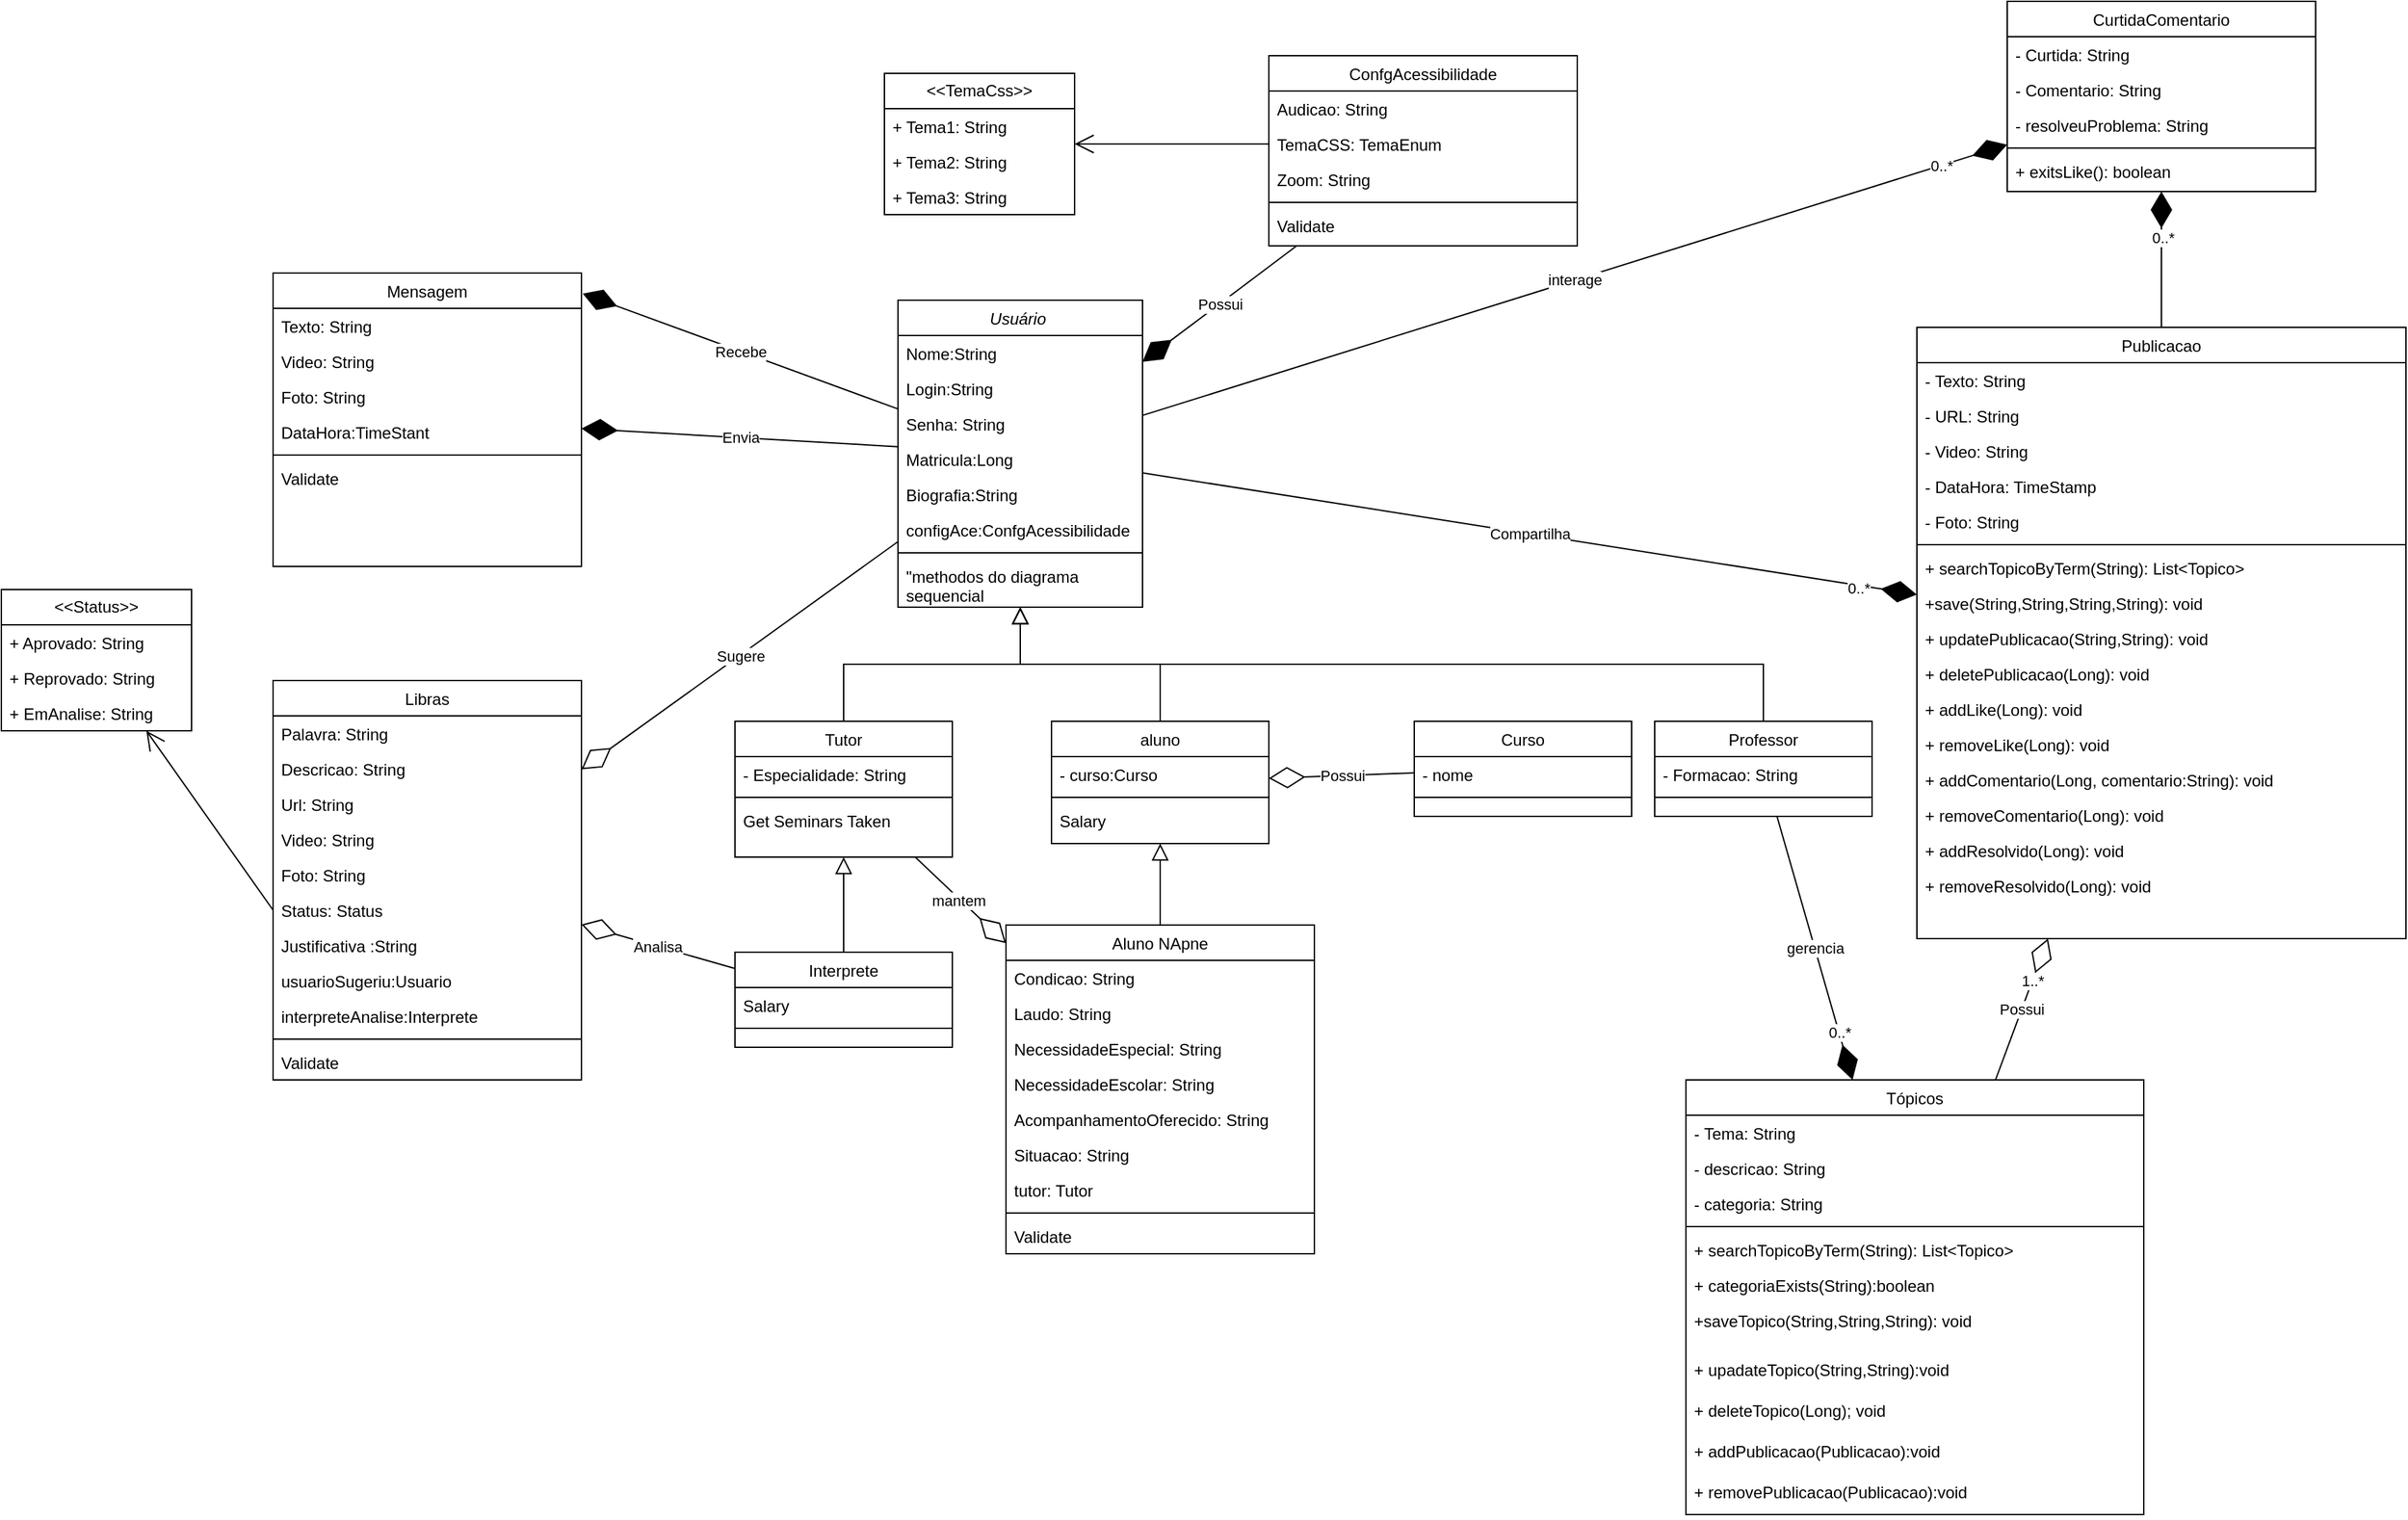 <mxfile version="24.0.7" type="github">
  <diagram id="C5RBs43oDa-KdzZeNtuy" name="Page-1">
    <mxGraphModel dx="1323" dy="1370" grid="1" gridSize="10" guides="1" tooltips="1" connect="1" arrows="1" fold="1" page="1" pageScale="1" pageWidth="827" pageHeight="1169" math="0" shadow="0">
      <root>
        <mxCell id="WIyWlLk6GJQsqaUBKTNV-0" />
        <mxCell id="WIyWlLk6GJQsqaUBKTNV-1" parent="WIyWlLk6GJQsqaUBKTNV-0" />
        <mxCell id="zkfFHV4jXpPFQw0GAbJ--0" value="Usuário " style="swimlane;fontStyle=2;align=center;verticalAlign=top;childLayout=stackLayout;horizontal=1;startSize=26;horizontalStack=0;resizeParent=1;resizeLast=0;collapsible=1;marginBottom=0;rounded=0;shadow=0;strokeWidth=1;" parent="WIyWlLk6GJQsqaUBKTNV-1" vertex="1">
          <mxGeometry x="110" y="50" width="180" height="226" as="geometry">
            <mxRectangle x="230" y="140" width="160" height="26" as="alternateBounds" />
          </mxGeometry>
        </mxCell>
        <mxCell id="zkfFHV4jXpPFQw0GAbJ--1" value="Nome:String" style="text;align=left;verticalAlign=top;spacingLeft=4;spacingRight=4;overflow=hidden;rotatable=0;points=[[0,0.5],[1,0.5]];portConstraint=eastwest;" parent="zkfFHV4jXpPFQw0GAbJ--0" vertex="1">
          <mxGeometry y="26" width="180" height="26" as="geometry" />
        </mxCell>
        <mxCell id="_HYAz51vTQ7novrVsvF4-0" value="Login:String" style="text;align=left;verticalAlign=top;spacingLeft=4;spacingRight=4;overflow=hidden;rotatable=0;points=[[0,0.5],[1,0.5]];portConstraint=eastwest;rounded=0;shadow=0;html=0;" parent="zkfFHV4jXpPFQw0GAbJ--0" vertex="1">
          <mxGeometry y="52" width="180" height="26" as="geometry" />
        </mxCell>
        <mxCell id="zkfFHV4jXpPFQw0GAbJ--2" value="Senha: String" style="text;align=left;verticalAlign=top;spacingLeft=4;spacingRight=4;overflow=hidden;rotatable=0;points=[[0,0.5],[1,0.5]];portConstraint=eastwest;rounded=0;shadow=0;html=0;" parent="zkfFHV4jXpPFQw0GAbJ--0" vertex="1">
          <mxGeometry y="78" width="180" height="26" as="geometry" />
        </mxCell>
        <mxCell id="zkfFHV4jXpPFQw0GAbJ--3" value="Matricula:Long" style="text;align=left;verticalAlign=top;spacingLeft=4;spacingRight=4;overflow=hidden;rotatable=0;points=[[0,0.5],[1,0.5]];portConstraint=eastwest;rounded=0;shadow=0;html=0;" parent="zkfFHV4jXpPFQw0GAbJ--0" vertex="1">
          <mxGeometry y="104" width="180" height="26" as="geometry" />
        </mxCell>
        <mxCell id="zkfFHV4jXpPFQw0GAbJ--5" value="Biografia:String" style="text;align=left;verticalAlign=top;spacingLeft=4;spacingRight=4;overflow=hidden;rotatable=0;points=[[0,0.5],[1,0.5]];portConstraint=eastwest;" parent="zkfFHV4jXpPFQw0GAbJ--0" vertex="1">
          <mxGeometry y="130" width="180" height="26" as="geometry" />
        </mxCell>
        <mxCell id="_HYAz51vTQ7novrVsvF4-91" value="configAce:ConfgAcessibilidade" style="text;align=left;verticalAlign=top;spacingLeft=4;spacingRight=4;overflow=hidden;rotatable=0;points=[[0,0.5],[1,0.5]];portConstraint=eastwest;" parent="zkfFHV4jXpPFQw0GAbJ--0" vertex="1">
          <mxGeometry y="156" width="180" height="26" as="geometry" />
        </mxCell>
        <mxCell id="zkfFHV4jXpPFQw0GAbJ--4" value="" style="line;html=1;strokeWidth=1;align=left;verticalAlign=middle;spacingTop=-1;spacingLeft=3;spacingRight=3;rotatable=0;labelPosition=right;points=[];portConstraint=eastwest;" parent="zkfFHV4jXpPFQw0GAbJ--0" vertex="1">
          <mxGeometry y="182" width="180" height="8" as="geometry" />
        </mxCell>
        <mxCell id="_HYAz51vTQ7novrVsvF4-1" value="&quot;methodos do diagrama &#xa;sequencial" style="text;align=left;verticalAlign=top;spacingLeft=4;spacingRight=4;overflow=hidden;rotatable=0;points=[[0,0.5],[1,0.5]];portConstraint=eastwest;rounded=0;shadow=0;html=0;" parent="zkfFHV4jXpPFQw0GAbJ--0" vertex="1">
          <mxGeometry y="190" width="180" height="36" as="geometry" />
        </mxCell>
        <mxCell id="zkfFHV4jXpPFQw0GAbJ--6" value="Tutor" style="swimlane;fontStyle=0;align=center;verticalAlign=top;childLayout=stackLayout;horizontal=1;startSize=26;horizontalStack=0;resizeParent=1;resizeLast=0;collapsible=1;marginBottom=0;rounded=0;shadow=0;strokeWidth=1;" parent="WIyWlLk6GJQsqaUBKTNV-1" vertex="1">
          <mxGeometry x="-10" y="360" width="160" height="100" as="geometry">
            <mxRectangle x="130" y="380" width="160" height="26" as="alternateBounds" />
          </mxGeometry>
        </mxCell>
        <mxCell id="zkfFHV4jXpPFQw0GAbJ--7" value="- Especialidade: String" style="text;align=left;verticalAlign=top;spacingLeft=4;spacingRight=4;overflow=hidden;rotatable=0;points=[[0,0.5],[1,0.5]];portConstraint=eastwest;" parent="zkfFHV4jXpPFQw0GAbJ--6" vertex="1">
          <mxGeometry y="26" width="160" height="26" as="geometry" />
        </mxCell>
        <mxCell id="zkfFHV4jXpPFQw0GAbJ--9" value="" style="line;html=1;strokeWidth=1;align=left;verticalAlign=middle;spacingTop=-1;spacingLeft=3;spacingRight=3;rotatable=0;labelPosition=right;points=[];portConstraint=eastwest;" parent="zkfFHV4jXpPFQw0GAbJ--6" vertex="1">
          <mxGeometry y="52" width="160" height="8" as="geometry" />
        </mxCell>
        <mxCell id="zkfFHV4jXpPFQw0GAbJ--11" value="Get Seminars Taken" style="text;align=left;verticalAlign=top;spacingLeft=4;spacingRight=4;overflow=hidden;rotatable=0;points=[[0,0.5],[1,0.5]];portConstraint=eastwest;" parent="zkfFHV4jXpPFQw0GAbJ--6" vertex="1">
          <mxGeometry y="60" width="160" height="26" as="geometry" />
        </mxCell>
        <mxCell id="zkfFHV4jXpPFQw0GAbJ--12" value="" style="endArrow=block;endSize=10;endFill=0;shadow=0;strokeWidth=1;rounded=0;curved=0;edgeStyle=elbowEdgeStyle;elbow=vertical;" parent="WIyWlLk6GJQsqaUBKTNV-1" source="zkfFHV4jXpPFQw0GAbJ--6" target="zkfFHV4jXpPFQw0GAbJ--0" edge="1">
          <mxGeometry width="160" relative="1" as="geometry">
            <mxPoint x="200" y="203" as="sourcePoint" />
            <mxPoint x="200" y="203" as="targetPoint" />
          </mxGeometry>
        </mxCell>
        <mxCell id="zkfFHV4jXpPFQw0GAbJ--13" value="Professor" style="swimlane;fontStyle=0;align=center;verticalAlign=top;childLayout=stackLayout;horizontal=1;startSize=26;horizontalStack=0;resizeParent=1;resizeLast=0;collapsible=1;marginBottom=0;rounded=0;shadow=0;strokeWidth=1;" parent="WIyWlLk6GJQsqaUBKTNV-1" vertex="1">
          <mxGeometry x="667" y="360" width="160" height="70" as="geometry">
            <mxRectangle x="340" y="380" width="170" height="26" as="alternateBounds" />
          </mxGeometry>
        </mxCell>
        <mxCell id="zkfFHV4jXpPFQw0GAbJ--14" value="- Formacao: String" style="text;align=left;verticalAlign=top;spacingLeft=4;spacingRight=4;overflow=hidden;rotatable=0;points=[[0,0.5],[1,0.5]];portConstraint=eastwest;" parent="zkfFHV4jXpPFQw0GAbJ--13" vertex="1">
          <mxGeometry y="26" width="160" height="26" as="geometry" />
        </mxCell>
        <mxCell id="zkfFHV4jXpPFQw0GAbJ--15" value="" style="line;html=1;strokeWidth=1;align=left;verticalAlign=middle;spacingTop=-1;spacingLeft=3;spacingRight=3;rotatable=0;labelPosition=right;points=[];portConstraint=eastwest;" parent="zkfFHV4jXpPFQw0GAbJ--13" vertex="1">
          <mxGeometry y="52" width="160" height="8" as="geometry" />
        </mxCell>
        <mxCell id="zkfFHV4jXpPFQw0GAbJ--16" value="" style="endArrow=block;endSize=10;endFill=0;shadow=0;strokeWidth=1;rounded=0;curved=0;edgeStyle=elbowEdgeStyle;elbow=vertical;" parent="WIyWlLk6GJQsqaUBKTNV-1" source="zkfFHV4jXpPFQw0GAbJ--13" target="zkfFHV4jXpPFQw0GAbJ--0" edge="1">
          <mxGeometry width="160" relative="1" as="geometry">
            <mxPoint x="210" y="373" as="sourcePoint" />
            <mxPoint x="310" y="271" as="targetPoint" />
          </mxGeometry>
        </mxCell>
        <mxCell id="zkfFHV4jXpPFQw0GAbJ--17" value="Curso" style="swimlane;fontStyle=0;align=center;verticalAlign=top;childLayout=stackLayout;horizontal=1;startSize=26;horizontalStack=0;resizeParent=1;resizeLast=0;collapsible=1;marginBottom=0;rounded=0;shadow=0;strokeWidth=1;" parent="WIyWlLk6GJQsqaUBKTNV-1" vertex="1">
          <mxGeometry x="490" y="360" width="160" height="70" as="geometry">
            <mxRectangle x="550" y="140" width="160" height="26" as="alternateBounds" />
          </mxGeometry>
        </mxCell>
        <mxCell id="zkfFHV4jXpPFQw0GAbJ--18" value="- nome" style="text;align=left;verticalAlign=top;spacingLeft=4;spacingRight=4;overflow=hidden;rotatable=0;points=[[0,0.5],[1,0.5]];portConstraint=eastwest;" parent="zkfFHV4jXpPFQw0GAbJ--17" vertex="1">
          <mxGeometry y="26" width="160" height="26" as="geometry" />
        </mxCell>
        <mxCell id="zkfFHV4jXpPFQw0GAbJ--23" value="" style="line;html=1;strokeWidth=1;align=left;verticalAlign=middle;spacingTop=-1;spacingLeft=3;spacingRight=3;rotatable=0;labelPosition=right;points=[];portConstraint=eastwest;" parent="zkfFHV4jXpPFQw0GAbJ--17" vertex="1">
          <mxGeometry y="52" width="160" height="8" as="geometry" />
        </mxCell>
        <mxCell id="_HYAz51vTQ7novrVsvF4-2" value="aluno" style="swimlane;fontStyle=0;align=center;verticalAlign=top;childLayout=stackLayout;horizontal=1;startSize=26;horizontalStack=0;resizeParent=1;resizeLast=0;collapsible=1;marginBottom=0;rounded=0;shadow=0;strokeWidth=1;" parent="WIyWlLk6GJQsqaUBKTNV-1" vertex="1">
          <mxGeometry x="223" y="360" width="160" height="90" as="geometry">
            <mxRectangle x="340" y="380" width="170" height="26" as="alternateBounds" />
          </mxGeometry>
        </mxCell>
        <mxCell id="_HYAz51vTQ7novrVsvF4-3" value="- curso:Curso" style="text;align=left;verticalAlign=top;spacingLeft=4;spacingRight=4;overflow=hidden;rotatable=0;points=[[0,0.5],[1,0.5]];portConstraint=eastwest;" parent="_HYAz51vTQ7novrVsvF4-2" vertex="1">
          <mxGeometry y="26" width="160" height="26" as="geometry" />
        </mxCell>
        <mxCell id="_HYAz51vTQ7novrVsvF4-4" value="" style="line;html=1;strokeWidth=1;align=left;verticalAlign=middle;spacingTop=-1;spacingLeft=3;spacingRight=3;rotatable=0;labelPosition=right;points=[];portConstraint=eastwest;" parent="_HYAz51vTQ7novrVsvF4-2" vertex="1">
          <mxGeometry y="52" width="160" height="8" as="geometry" />
        </mxCell>
        <mxCell id="_HYAz51vTQ7novrVsvF4-10" value="Salary" style="text;align=left;verticalAlign=top;spacingLeft=4;spacingRight=4;overflow=hidden;rotatable=0;points=[[0,0.5],[1,0.5]];portConstraint=eastwest;" parent="_HYAz51vTQ7novrVsvF4-2" vertex="1">
          <mxGeometry y="60" width="160" height="26" as="geometry" />
        </mxCell>
        <mxCell id="_HYAz51vTQ7novrVsvF4-5" value="" style="endArrow=block;endSize=10;endFill=0;shadow=0;strokeWidth=1;rounded=0;curved=0;edgeStyle=elbowEdgeStyle;elbow=vertical;" parent="WIyWlLk6GJQsqaUBKTNV-1" source="_HYAz51vTQ7novrVsvF4-2" target="zkfFHV4jXpPFQw0GAbJ--0" edge="1">
          <mxGeometry width="160" relative="1" as="geometry">
            <mxPoint x="407" y="370" as="sourcePoint" />
            <mxPoint x="290" y="270" as="targetPoint" />
          </mxGeometry>
        </mxCell>
        <mxCell id="_HYAz51vTQ7novrVsvF4-6" value="" style="endArrow=block;endSize=10;endFill=0;shadow=0;strokeWidth=1;rounded=0;curved=0;edgeStyle=elbowEdgeStyle;elbow=vertical;" parent="WIyWlLk6GJQsqaUBKTNV-1" source="_HYAz51vTQ7novrVsvF4-7" target="zkfFHV4jXpPFQw0GAbJ--6" edge="1">
          <mxGeometry width="160" relative="1" as="geometry">
            <mxPoint x="70" y="570" as="sourcePoint" />
            <mxPoint x="183" y="280" as="targetPoint" />
          </mxGeometry>
        </mxCell>
        <mxCell id="_HYAz51vTQ7novrVsvF4-7" value="Interprete" style="swimlane;fontStyle=0;align=center;verticalAlign=top;childLayout=stackLayout;horizontal=1;startSize=26;horizontalStack=0;resizeParent=1;resizeLast=0;collapsible=1;marginBottom=0;rounded=0;shadow=0;strokeWidth=1;" parent="WIyWlLk6GJQsqaUBKTNV-1" vertex="1">
          <mxGeometry x="-10" y="530" width="160" height="70" as="geometry">
            <mxRectangle x="340" y="380" width="170" height="26" as="alternateBounds" />
          </mxGeometry>
        </mxCell>
        <mxCell id="_HYAz51vTQ7novrVsvF4-8" value="Salary" style="text;align=left;verticalAlign=top;spacingLeft=4;spacingRight=4;overflow=hidden;rotatable=0;points=[[0,0.5],[1,0.5]];portConstraint=eastwest;" parent="_HYAz51vTQ7novrVsvF4-7" vertex="1">
          <mxGeometry y="26" width="160" height="26" as="geometry" />
        </mxCell>
        <mxCell id="_HYAz51vTQ7novrVsvF4-9" value="" style="line;html=1;strokeWidth=1;align=left;verticalAlign=middle;spacingTop=-1;spacingLeft=3;spacingRight=3;rotatable=0;labelPosition=right;points=[];portConstraint=eastwest;" parent="_HYAz51vTQ7novrVsvF4-7" vertex="1">
          <mxGeometry y="52" width="160" height="8" as="geometry" />
        </mxCell>
        <mxCell id="_HYAz51vTQ7novrVsvF4-11" value="" style="endArrow=block;endSize=10;endFill=0;shadow=0;strokeWidth=1;rounded=0;curved=0;edgeStyle=elbowEdgeStyle;elbow=vertical;" parent="WIyWlLk6GJQsqaUBKTNV-1" source="_HYAz51vTQ7novrVsvF4-12" target="_HYAz51vTQ7novrVsvF4-2" edge="1">
          <mxGeometry width="160" relative="1" as="geometry">
            <mxPoint x="470" y="560" as="sourcePoint" />
            <mxPoint x="470" y="490" as="targetPoint" />
          </mxGeometry>
        </mxCell>
        <mxCell id="_HYAz51vTQ7novrVsvF4-12" value="Aluno NApne" style="swimlane;fontStyle=0;align=center;verticalAlign=top;childLayout=stackLayout;horizontal=1;startSize=26;horizontalStack=0;resizeParent=1;resizeLast=0;collapsible=1;marginBottom=0;rounded=0;shadow=0;strokeWidth=1;" parent="WIyWlLk6GJQsqaUBKTNV-1" vertex="1">
          <mxGeometry x="189.5" y="510" width="227" height="242" as="geometry">
            <mxRectangle x="340" y="380" width="170" height="26" as="alternateBounds" />
          </mxGeometry>
        </mxCell>
        <mxCell id="_HYAz51vTQ7novrVsvF4-13" value="Condicao: String" style="text;align=left;verticalAlign=top;spacingLeft=4;spacingRight=4;overflow=hidden;rotatable=0;points=[[0,0.5],[1,0.5]];portConstraint=eastwest;" parent="_HYAz51vTQ7novrVsvF4-12" vertex="1">
          <mxGeometry y="26" width="227" height="26" as="geometry" />
        </mxCell>
        <mxCell id="_HYAz51vTQ7novrVsvF4-19" value="Laudo: String" style="text;align=left;verticalAlign=top;spacingLeft=4;spacingRight=4;overflow=hidden;rotatable=0;points=[[0,0.5],[1,0.5]];portConstraint=eastwest;" parent="_HYAz51vTQ7novrVsvF4-12" vertex="1">
          <mxGeometry y="52" width="227" height="26" as="geometry" />
        </mxCell>
        <mxCell id="_HYAz51vTQ7novrVsvF4-17" value="NecessidadeEspecial: String" style="text;align=left;verticalAlign=top;spacingLeft=4;spacingRight=4;overflow=hidden;rotatable=0;points=[[0,0.5],[1,0.5]];portConstraint=eastwest;" parent="_HYAz51vTQ7novrVsvF4-12" vertex="1">
          <mxGeometry y="78" width="227" height="26" as="geometry" />
        </mxCell>
        <mxCell id="_HYAz51vTQ7novrVsvF4-18" value="NecessidadeEscolar: String" style="text;align=left;verticalAlign=top;spacingLeft=4;spacingRight=4;overflow=hidden;rotatable=0;points=[[0,0.5],[1,0.5]];portConstraint=eastwest;" parent="_HYAz51vTQ7novrVsvF4-12" vertex="1">
          <mxGeometry y="104" width="227" height="26" as="geometry" />
        </mxCell>
        <mxCell id="_HYAz51vTQ7novrVsvF4-20" value="AcompanhamentoOferecido: String" style="text;align=left;verticalAlign=top;spacingLeft=4;spacingRight=4;overflow=hidden;rotatable=0;points=[[0,0.5],[1,0.5]];portConstraint=eastwest;" parent="_HYAz51vTQ7novrVsvF4-12" vertex="1">
          <mxGeometry y="130" width="227" height="26" as="geometry" />
        </mxCell>
        <mxCell id="_HYAz51vTQ7novrVsvF4-16" value="Situacao: String" style="text;align=left;verticalAlign=top;spacingLeft=4;spacingRight=4;overflow=hidden;rotatable=0;points=[[0,0.5],[1,0.5]];portConstraint=eastwest;" parent="_HYAz51vTQ7novrVsvF4-12" vertex="1">
          <mxGeometry y="156" width="227" height="26" as="geometry" />
        </mxCell>
        <mxCell id="_HYAz51vTQ7novrVsvF4-99" value="tutor: Tutor" style="text;align=left;verticalAlign=top;spacingLeft=4;spacingRight=4;overflow=hidden;rotatable=0;points=[[0,0.5],[1,0.5]];portConstraint=eastwest;" parent="_HYAz51vTQ7novrVsvF4-12" vertex="1">
          <mxGeometry y="182" width="227" height="26" as="geometry" />
        </mxCell>
        <mxCell id="_HYAz51vTQ7novrVsvF4-14" value="" style="line;html=1;strokeWidth=1;align=left;verticalAlign=middle;spacingTop=-1;spacingLeft=3;spacingRight=3;rotatable=0;labelPosition=right;points=[];portConstraint=eastwest;" parent="_HYAz51vTQ7novrVsvF4-12" vertex="1">
          <mxGeometry y="208" width="227" height="8" as="geometry" />
        </mxCell>
        <mxCell id="_HYAz51vTQ7novrVsvF4-15" value="Validate" style="text;align=left;verticalAlign=top;spacingLeft=4;spacingRight=4;overflow=hidden;rotatable=0;points=[[0,0.5],[1,0.5]];portConstraint=eastwest;" parent="_HYAz51vTQ7novrVsvF4-12" vertex="1">
          <mxGeometry y="216" width="227" height="26" as="geometry" />
        </mxCell>
        <mxCell id="_HYAz51vTQ7novrVsvF4-21" value="Libras" style="swimlane;fontStyle=0;align=center;verticalAlign=top;childLayout=stackLayout;horizontal=1;startSize=26;horizontalStack=0;resizeParent=1;resizeLast=0;collapsible=1;marginBottom=0;rounded=0;shadow=0;strokeWidth=1;" parent="WIyWlLk6GJQsqaUBKTNV-1" vertex="1">
          <mxGeometry x="-350" y="330" width="227" height="294" as="geometry">
            <mxRectangle x="340" y="380" width="170" height="26" as="alternateBounds" />
          </mxGeometry>
        </mxCell>
        <mxCell id="_HYAz51vTQ7novrVsvF4-22" value="Palavra: String" style="text;align=left;verticalAlign=top;spacingLeft=4;spacingRight=4;overflow=hidden;rotatable=0;points=[[0,0.5],[1,0.5]];portConstraint=eastwest;" parent="_HYAz51vTQ7novrVsvF4-21" vertex="1">
          <mxGeometry y="26" width="227" height="26" as="geometry" />
        </mxCell>
        <mxCell id="_HYAz51vTQ7novrVsvF4-23" value="Descricao: String" style="text;align=left;verticalAlign=top;spacingLeft=4;spacingRight=4;overflow=hidden;rotatable=0;points=[[0,0.5],[1,0.5]];portConstraint=eastwest;" parent="_HYAz51vTQ7novrVsvF4-21" vertex="1">
          <mxGeometry y="52" width="227" height="26" as="geometry" />
        </mxCell>
        <mxCell id="_HYAz51vTQ7novrVsvF4-24" value="Url: String" style="text;align=left;verticalAlign=top;spacingLeft=4;spacingRight=4;overflow=hidden;rotatable=0;points=[[0,0.5],[1,0.5]];portConstraint=eastwest;" parent="_HYAz51vTQ7novrVsvF4-21" vertex="1">
          <mxGeometry y="78" width="227" height="26" as="geometry" />
        </mxCell>
        <mxCell id="_HYAz51vTQ7novrVsvF4-25" value="Video: String" style="text;align=left;verticalAlign=top;spacingLeft=4;spacingRight=4;overflow=hidden;rotatable=0;points=[[0,0.5],[1,0.5]];portConstraint=eastwest;" parent="_HYAz51vTQ7novrVsvF4-21" vertex="1">
          <mxGeometry y="104" width="227" height="26" as="geometry" />
        </mxCell>
        <mxCell id="_HYAz51vTQ7novrVsvF4-26" value="Foto: String" style="text;align=left;verticalAlign=top;spacingLeft=4;spacingRight=4;overflow=hidden;rotatable=0;points=[[0,0.5],[1,0.5]];portConstraint=eastwest;" parent="_HYAz51vTQ7novrVsvF4-21" vertex="1">
          <mxGeometry y="130" width="227" height="26" as="geometry" />
        </mxCell>
        <mxCell id="_HYAz51vTQ7novrVsvF4-69" value="Status: Status" style="text;align=left;verticalAlign=top;spacingLeft=4;spacingRight=4;overflow=hidden;rotatable=0;points=[[0,0.5],[1,0.5]];portConstraint=eastwest;" parent="_HYAz51vTQ7novrVsvF4-21" vertex="1">
          <mxGeometry y="156" width="227" height="26" as="geometry" />
        </mxCell>
        <mxCell id="_HYAz51vTQ7novrVsvF4-70" value="Justificativa :String" style="text;align=left;verticalAlign=top;spacingLeft=4;spacingRight=4;overflow=hidden;rotatable=0;points=[[0,0.5],[1,0.5]];portConstraint=eastwest;" parent="_HYAz51vTQ7novrVsvF4-21" vertex="1">
          <mxGeometry y="182" width="227" height="26" as="geometry" />
        </mxCell>
        <mxCell id="_HYAz51vTQ7novrVsvF4-96" value="usuarioSugeriu:Usuario" style="text;align=left;verticalAlign=top;spacingLeft=4;spacingRight=4;overflow=hidden;rotatable=0;points=[[0,0.5],[1,0.5]];portConstraint=eastwest;" parent="_HYAz51vTQ7novrVsvF4-21" vertex="1">
          <mxGeometry y="208" width="227" height="26" as="geometry" />
        </mxCell>
        <mxCell id="_HYAz51vTQ7novrVsvF4-95" value="interpreteAnalise:Interprete" style="text;align=left;verticalAlign=top;spacingLeft=4;spacingRight=4;overflow=hidden;rotatable=0;points=[[0,0.5],[1,0.5]];portConstraint=eastwest;" parent="_HYAz51vTQ7novrVsvF4-21" vertex="1">
          <mxGeometry y="234" width="227" height="26" as="geometry" />
        </mxCell>
        <mxCell id="_HYAz51vTQ7novrVsvF4-28" value="" style="line;html=1;strokeWidth=1;align=left;verticalAlign=middle;spacingTop=-1;spacingLeft=3;spacingRight=3;rotatable=0;labelPosition=right;points=[];portConstraint=eastwest;" parent="_HYAz51vTQ7novrVsvF4-21" vertex="1">
          <mxGeometry y="260" width="227" height="8" as="geometry" />
        </mxCell>
        <mxCell id="_HYAz51vTQ7novrVsvF4-29" value="Validate" style="text;align=left;verticalAlign=top;spacingLeft=4;spacingRight=4;overflow=hidden;rotatable=0;points=[[0,0.5],[1,0.5]];portConstraint=eastwest;" parent="_HYAz51vTQ7novrVsvF4-21" vertex="1">
          <mxGeometry y="268" width="227" height="26" as="geometry" />
        </mxCell>
        <mxCell id="_HYAz51vTQ7novrVsvF4-30" value="Mensagem" style="swimlane;fontStyle=0;align=center;verticalAlign=top;childLayout=stackLayout;horizontal=1;startSize=26;horizontalStack=0;resizeParent=1;resizeLast=0;collapsible=1;marginBottom=0;rounded=0;shadow=0;strokeWidth=1;" parent="WIyWlLk6GJQsqaUBKTNV-1" vertex="1">
          <mxGeometry x="-350" y="30" width="227" height="216" as="geometry">
            <mxRectangle x="340" y="380" width="170" height="26" as="alternateBounds" />
          </mxGeometry>
        </mxCell>
        <mxCell id="_HYAz51vTQ7novrVsvF4-33" value="Texto: String" style="text;align=left;verticalAlign=top;spacingLeft=4;spacingRight=4;overflow=hidden;rotatable=0;points=[[0,0.5],[1,0.5]];portConstraint=eastwest;" parent="_HYAz51vTQ7novrVsvF4-30" vertex="1">
          <mxGeometry y="26" width="227" height="26" as="geometry" />
        </mxCell>
        <mxCell id="_HYAz51vTQ7novrVsvF4-34" value="Video: String" style="text;align=left;verticalAlign=top;spacingLeft=4;spacingRight=4;overflow=hidden;rotatable=0;points=[[0,0.5],[1,0.5]];portConstraint=eastwest;" parent="_HYAz51vTQ7novrVsvF4-30" vertex="1">
          <mxGeometry y="52" width="227" height="26" as="geometry" />
        </mxCell>
        <mxCell id="_HYAz51vTQ7novrVsvF4-35" value="Foto: String" style="text;align=left;verticalAlign=top;spacingLeft=4;spacingRight=4;overflow=hidden;rotatable=0;points=[[0,0.5],[1,0.5]];portConstraint=eastwest;" parent="_HYAz51vTQ7novrVsvF4-30" vertex="1">
          <mxGeometry y="78" width="227" height="26" as="geometry" />
        </mxCell>
        <mxCell id="_HYAz51vTQ7novrVsvF4-38" value="DataHora:TimeStant" style="text;align=left;verticalAlign=top;spacingLeft=4;spacingRight=4;overflow=hidden;rotatable=0;points=[[0,0.5],[1,0.5]];portConstraint=eastwest;" parent="_HYAz51vTQ7novrVsvF4-30" vertex="1">
          <mxGeometry y="104" width="227" height="26" as="geometry" />
        </mxCell>
        <mxCell id="_HYAz51vTQ7novrVsvF4-36" value="" style="line;html=1;strokeWidth=1;align=left;verticalAlign=middle;spacingTop=-1;spacingLeft=3;spacingRight=3;rotatable=0;labelPosition=right;points=[];portConstraint=eastwest;" parent="_HYAz51vTQ7novrVsvF4-30" vertex="1">
          <mxGeometry y="130" width="227" height="8" as="geometry" />
        </mxCell>
        <mxCell id="_HYAz51vTQ7novrVsvF4-37" value="Validate" style="text;align=left;verticalAlign=top;spacingLeft=4;spacingRight=4;overflow=hidden;rotatable=0;points=[[0,0.5],[1,0.5]];portConstraint=eastwest;" parent="_HYAz51vTQ7novrVsvF4-30" vertex="1">
          <mxGeometry y="138" width="227" height="26" as="geometry" />
        </mxCell>
        <mxCell id="_HYAz51vTQ7novrVsvF4-39" value="ConfgAcessibilidade" style="swimlane;fontStyle=0;align=center;verticalAlign=top;childLayout=stackLayout;horizontal=1;startSize=26;horizontalStack=0;resizeParent=1;resizeLast=0;collapsible=1;marginBottom=0;rounded=0;shadow=0;strokeWidth=1;" parent="WIyWlLk6GJQsqaUBKTNV-1" vertex="1">
          <mxGeometry x="383" y="-130" width="227" height="140" as="geometry">
            <mxRectangle x="340" y="380" width="170" height="26" as="alternateBounds" />
          </mxGeometry>
        </mxCell>
        <mxCell id="_HYAz51vTQ7novrVsvF4-40" value="Audicao: String" style="text;align=left;verticalAlign=top;spacingLeft=4;spacingRight=4;overflow=hidden;rotatable=0;points=[[0,0.5],[1,0.5]];portConstraint=eastwest;" parent="_HYAz51vTQ7novrVsvF4-39" vertex="1">
          <mxGeometry y="26" width="227" height="26" as="geometry" />
        </mxCell>
        <mxCell id="_HYAz51vTQ7novrVsvF4-41" value="TemaCSS: TemaEnum" style="text;align=left;verticalAlign=top;spacingLeft=4;spacingRight=4;overflow=hidden;rotatable=0;points=[[0,0.5],[1,0.5]];portConstraint=eastwest;" parent="_HYAz51vTQ7novrVsvF4-39" vertex="1">
          <mxGeometry y="52" width="227" height="26" as="geometry" />
        </mxCell>
        <mxCell id="_HYAz51vTQ7novrVsvF4-42" value="Zoom: String" style="text;align=left;verticalAlign=top;spacingLeft=4;spacingRight=4;overflow=hidden;rotatable=0;points=[[0,0.5],[1,0.5]];portConstraint=eastwest;" parent="_HYAz51vTQ7novrVsvF4-39" vertex="1">
          <mxGeometry y="78" width="227" height="26" as="geometry" />
        </mxCell>
        <mxCell id="_HYAz51vTQ7novrVsvF4-45" value="" style="line;html=1;strokeWidth=1;align=left;verticalAlign=middle;spacingTop=-1;spacingLeft=3;spacingRight=3;rotatable=0;labelPosition=right;points=[];portConstraint=eastwest;" parent="_HYAz51vTQ7novrVsvF4-39" vertex="1">
          <mxGeometry y="104" width="227" height="8" as="geometry" />
        </mxCell>
        <mxCell id="_HYAz51vTQ7novrVsvF4-46" value="Validate" style="text;align=left;verticalAlign=top;spacingLeft=4;spacingRight=4;overflow=hidden;rotatable=0;points=[[0,0.5],[1,0.5]];portConstraint=eastwest;" parent="_HYAz51vTQ7novrVsvF4-39" vertex="1">
          <mxGeometry y="112" width="227" height="26" as="geometry" />
        </mxCell>
        <mxCell id="_HYAz51vTQ7novrVsvF4-47" value="&amp;lt;&amp;lt;TemaCss&amp;gt;&amp;gt;" style="swimlane;fontStyle=0;childLayout=stackLayout;horizontal=1;startSize=26;fillColor=none;horizontalStack=0;resizeParent=1;resizeParentMax=0;resizeLast=0;collapsible=1;marginBottom=0;whiteSpace=wrap;html=1;" parent="WIyWlLk6GJQsqaUBKTNV-1" vertex="1">
          <mxGeometry x="100" y="-117" width="140" height="104" as="geometry">
            <mxRectangle x="850" y="63" width="120" height="30" as="alternateBounds" />
          </mxGeometry>
        </mxCell>
        <mxCell id="_HYAz51vTQ7novrVsvF4-48" value="+ Tema1: String" style="text;strokeColor=none;fillColor=none;align=left;verticalAlign=top;spacingLeft=4;spacingRight=4;overflow=hidden;rotatable=0;points=[[0,0.5],[1,0.5]];portConstraint=eastwest;whiteSpace=wrap;html=1;" parent="_HYAz51vTQ7novrVsvF4-47" vertex="1">
          <mxGeometry y="26" width="140" height="26" as="geometry" />
        </mxCell>
        <mxCell id="_HYAz51vTQ7novrVsvF4-49" value="+ Tema2: String" style="text;strokeColor=none;fillColor=none;align=left;verticalAlign=top;spacingLeft=4;spacingRight=4;overflow=hidden;rotatable=0;points=[[0,0.5],[1,0.5]];portConstraint=eastwest;whiteSpace=wrap;html=1;" parent="_HYAz51vTQ7novrVsvF4-47" vertex="1">
          <mxGeometry y="52" width="140" height="26" as="geometry" />
        </mxCell>
        <mxCell id="_HYAz51vTQ7novrVsvF4-50" value="+ Tema3: String" style="text;strokeColor=none;fillColor=none;align=left;verticalAlign=top;spacingLeft=4;spacingRight=4;overflow=hidden;rotatable=0;points=[[0,0.5],[1,0.5]];portConstraint=eastwest;whiteSpace=wrap;html=1;" parent="_HYAz51vTQ7novrVsvF4-47" vertex="1">
          <mxGeometry y="78" width="140" height="26" as="geometry" />
        </mxCell>
        <mxCell id="_HYAz51vTQ7novrVsvF4-52" value="Publicacao" style="swimlane;fontStyle=0;align=center;verticalAlign=top;childLayout=stackLayout;horizontal=1;startSize=26;horizontalStack=0;resizeParent=1;resizeLast=0;collapsible=1;marginBottom=0;rounded=0;shadow=0;strokeWidth=1;" parent="WIyWlLk6GJQsqaUBKTNV-1" vertex="1">
          <mxGeometry x="860" y="70" width="360" height="450" as="geometry">
            <mxRectangle x="340" y="380" width="170" height="26" as="alternateBounds" />
          </mxGeometry>
        </mxCell>
        <mxCell id="_HYAz51vTQ7novrVsvF4-53" value="- Texto: String" style="text;align=left;verticalAlign=top;spacingLeft=4;spacingRight=4;overflow=hidden;rotatable=0;points=[[0,0.5],[1,0.5]];portConstraint=eastwest;" parent="_HYAz51vTQ7novrVsvF4-52" vertex="1">
          <mxGeometry y="26" width="360" height="26" as="geometry" />
        </mxCell>
        <mxCell id="_HYAz51vTQ7novrVsvF4-54" value="- URL: String" style="text;align=left;verticalAlign=top;spacingLeft=4;spacingRight=4;overflow=hidden;rotatable=0;points=[[0,0.5],[1,0.5]];portConstraint=eastwest;" parent="_HYAz51vTQ7novrVsvF4-52" vertex="1">
          <mxGeometry y="52" width="360" height="26" as="geometry" />
        </mxCell>
        <mxCell id="_HYAz51vTQ7novrVsvF4-56" value="- Video: String" style="text;align=left;verticalAlign=top;spacingLeft=4;spacingRight=4;overflow=hidden;rotatable=0;points=[[0,0.5],[1,0.5]];portConstraint=eastwest;" parent="_HYAz51vTQ7novrVsvF4-52" vertex="1">
          <mxGeometry y="78" width="360" height="26" as="geometry" />
        </mxCell>
        <mxCell id="_HYAz51vTQ7novrVsvF4-60" value="- DataHora: TimeStamp" style="text;align=left;verticalAlign=top;spacingLeft=4;spacingRight=4;overflow=hidden;rotatable=0;points=[[0,0.5],[1,0.5]];portConstraint=eastwest;" parent="_HYAz51vTQ7novrVsvF4-52" vertex="1">
          <mxGeometry y="104" width="360" height="26" as="geometry" />
        </mxCell>
        <mxCell id="_HYAz51vTQ7novrVsvF4-57" value="- Foto: String" style="text;align=left;verticalAlign=top;spacingLeft=4;spacingRight=4;overflow=hidden;rotatable=0;points=[[0,0.5],[1,0.5]];portConstraint=eastwest;" parent="_HYAz51vTQ7novrVsvF4-52" vertex="1">
          <mxGeometry y="130" width="360" height="26" as="geometry" />
        </mxCell>
        <mxCell id="_HYAz51vTQ7novrVsvF4-58" value="" style="line;html=1;strokeWidth=1;align=left;verticalAlign=middle;spacingTop=-1;spacingLeft=3;spacingRight=3;rotatable=0;labelPosition=right;points=[];portConstraint=eastwest;" parent="_HYAz51vTQ7novrVsvF4-52" vertex="1">
          <mxGeometry y="156" width="360" height="8" as="geometry" />
        </mxCell>
        <mxCell id="p4OxDeiK4549q_fvthJ5-5" value="+ searchTopicoByTerm(String): List&lt;Topico&gt;" style="text;align=left;verticalAlign=top;spacingLeft=4;spacingRight=4;overflow=hidden;rotatable=0;points=[[0,0.5],[1,0.5]];portConstraint=eastwest;" parent="_HYAz51vTQ7novrVsvF4-52" vertex="1">
          <mxGeometry y="164" width="360" height="26" as="geometry" />
        </mxCell>
        <mxCell id="p4OxDeiK4549q_fvthJ5-18" value="+save(String,String,String,String): void" style="text;align=left;verticalAlign=top;spacingLeft=4;spacingRight=4;overflow=hidden;rotatable=0;points=[[0,0.5],[1,0.5]];portConstraint=eastwest;" parent="_HYAz51vTQ7novrVsvF4-52" vertex="1">
          <mxGeometry y="190" width="360" height="26" as="geometry" />
        </mxCell>
        <mxCell id="p4OxDeiK4549q_fvthJ5-19" value="+ updatePublicacao(String,String): void" style="text;align=left;verticalAlign=top;spacingLeft=4;spacingRight=4;overflow=hidden;rotatable=0;points=[[0,0.5],[1,0.5]];portConstraint=eastwest;" parent="_HYAz51vTQ7novrVsvF4-52" vertex="1">
          <mxGeometry y="216" width="360" height="26" as="geometry" />
        </mxCell>
        <mxCell id="p4OxDeiK4549q_fvthJ5-20" value="+ deletePublicacao(Long): void" style="text;align=left;verticalAlign=top;spacingLeft=4;spacingRight=4;overflow=hidden;rotatable=0;points=[[0,0.5],[1,0.5]];portConstraint=eastwest;" parent="_HYAz51vTQ7novrVsvF4-52" vertex="1">
          <mxGeometry y="242" width="360" height="26" as="geometry" />
        </mxCell>
        <mxCell id="p4OxDeiK4549q_fvthJ5-21" value="+ addLike(Long): void" style="text;align=left;verticalAlign=top;spacingLeft=4;spacingRight=4;overflow=hidden;rotatable=0;points=[[0,0.5],[1,0.5]];portConstraint=eastwest;" parent="_HYAz51vTQ7novrVsvF4-52" vertex="1">
          <mxGeometry y="268" width="360" height="26" as="geometry" />
        </mxCell>
        <mxCell id="p4OxDeiK4549q_fvthJ5-22" value="+ removeLike(Long): void" style="text;align=left;verticalAlign=top;spacingLeft=4;spacingRight=4;overflow=hidden;rotatable=0;points=[[0,0.5],[1,0.5]];portConstraint=eastwest;" parent="_HYAz51vTQ7novrVsvF4-52" vertex="1">
          <mxGeometry y="294" width="360" height="26" as="geometry" />
        </mxCell>
        <mxCell id="p4OxDeiK4549q_fvthJ5-23" value="+ addComentario(Long, comentario:String): void" style="text;align=left;verticalAlign=top;spacingLeft=4;spacingRight=4;overflow=hidden;rotatable=0;points=[[0,0.5],[1,0.5]];portConstraint=eastwest;" parent="_HYAz51vTQ7novrVsvF4-52" vertex="1">
          <mxGeometry y="320" width="360" height="26" as="geometry" />
        </mxCell>
        <mxCell id="p4OxDeiK4549q_fvthJ5-24" value="+ removeComentario(Long): void" style="text;align=left;verticalAlign=top;spacingLeft=4;spacingRight=4;overflow=hidden;rotatable=0;points=[[0,0.5],[1,0.5]];portConstraint=eastwest;" parent="_HYAz51vTQ7novrVsvF4-52" vertex="1">
          <mxGeometry y="346" width="360" height="26" as="geometry" />
        </mxCell>
        <mxCell id="p4OxDeiK4549q_fvthJ5-25" value="+ addResolvido(Long): void" style="text;align=left;verticalAlign=top;spacingLeft=4;spacingRight=4;overflow=hidden;rotatable=0;points=[[0,0.5],[1,0.5]];portConstraint=eastwest;" parent="_HYAz51vTQ7novrVsvF4-52" vertex="1">
          <mxGeometry y="372" width="360" height="26" as="geometry" />
        </mxCell>
        <mxCell id="p4OxDeiK4549q_fvthJ5-26" value="+ removeResolvido(Long): void" style="text;align=left;verticalAlign=top;spacingLeft=4;spacingRight=4;overflow=hidden;rotatable=0;points=[[0,0.5],[1,0.5]];portConstraint=eastwest;" parent="_HYAz51vTQ7novrVsvF4-52" vertex="1">
          <mxGeometry y="398" width="360" height="26" as="geometry" />
        </mxCell>
        <mxCell id="_HYAz51vTQ7novrVsvF4-61" value="Tópicos" style="swimlane;fontStyle=0;align=center;verticalAlign=top;childLayout=stackLayout;horizontal=1;startSize=26;horizontalStack=0;resizeParent=1;resizeLast=0;collapsible=1;marginBottom=0;rounded=0;shadow=0;strokeWidth=1;" parent="WIyWlLk6GJQsqaUBKTNV-1" vertex="1">
          <mxGeometry x="690" y="624" width="337" height="320" as="geometry">
            <mxRectangle x="340" y="380" width="170" height="26" as="alternateBounds" />
          </mxGeometry>
        </mxCell>
        <mxCell id="_HYAz51vTQ7novrVsvF4-62" value="- Tema: String" style="text;align=left;verticalAlign=top;spacingLeft=4;spacingRight=4;overflow=hidden;rotatable=0;points=[[0,0.5],[1,0.5]];portConstraint=eastwest;" parent="_HYAz51vTQ7novrVsvF4-61" vertex="1">
          <mxGeometry y="26" width="337" height="26" as="geometry" />
        </mxCell>
        <mxCell id="_HYAz51vTQ7novrVsvF4-105" value="- descricao: String" style="text;align=left;verticalAlign=top;spacingLeft=4;spacingRight=4;overflow=hidden;rotatable=0;points=[[0,0.5],[1,0.5]];portConstraint=eastwest;" parent="_HYAz51vTQ7novrVsvF4-61" vertex="1">
          <mxGeometry y="52" width="337" height="26" as="geometry" />
        </mxCell>
        <mxCell id="p4OxDeiK4549q_fvthJ5-28" value="- categoria: String" style="text;align=left;verticalAlign=top;spacingLeft=4;spacingRight=4;overflow=hidden;rotatable=0;points=[[0,0.5],[1,0.5]];portConstraint=eastwest;" parent="_HYAz51vTQ7novrVsvF4-61" vertex="1">
          <mxGeometry y="78" width="337" height="26" as="geometry" />
        </mxCell>
        <mxCell id="_HYAz51vTQ7novrVsvF4-67" value="" style="line;html=1;strokeWidth=1;align=left;verticalAlign=middle;spacingTop=-1;spacingLeft=3;spacingRight=3;rotatable=0;labelPosition=right;points=[];portConstraint=eastwest;" parent="_HYAz51vTQ7novrVsvF4-61" vertex="1">
          <mxGeometry y="104" width="337" height="8" as="geometry" />
        </mxCell>
        <mxCell id="_HYAz51vTQ7novrVsvF4-68" value="+ searchTopicoByTerm(String): List&lt;Topico&gt;" style="text;align=left;verticalAlign=top;spacingLeft=4;spacingRight=4;overflow=hidden;rotatable=0;points=[[0,0.5],[1,0.5]];portConstraint=eastwest;" parent="_HYAz51vTQ7novrVsvF4-61" vertex="1">
          <mxGeometry y="112" width="337" height="26" as="geometry" />
        </mxCell>
        <mxCell id="lrnXLDsaMMl9CxTTpg73-0" value="+ categoriaExists(String):boolean" style="text;align=left;verticalAlign=top;spacingLeft=4;spacingRight=4;overflow=hidden;rotatable=0;points=[[0,0.5],[1,0.5]];portConstraint=eastwest;" parent="_HYAz51vTQ7novrVsvF4-61" vertex="1">
          <mxGeometry y="138" width="337" height="26" as="geometry" />
        </mxCell>
        <mxCell id="lrnXLDsaMMl9CxTTpg73-1" value="+saveTopico(String,String,String): void" style="text;align=left;verticalAlign=top;spacingLeft=4;spacingRight=4;overflow=hidden;rotatable=0;points=[[0,0.5],[1,0.5]];portConstraint=eastwest;" parent="_HYAz51vTQ7novrVsvF4-61" vertex="1">
          <mxGeometry y="164" width="337" height="36" as="geometry" />
        </mxCell>
        <mxCell id="p4OxDeiK4549q_fvthJ5-0" value="+ upadateTopico(String,String):void" style="text;align=left;verticalAlign=top;spacingLeft=4;spacingRight=4;overflow=hidden;rotatable=0;points=[[0,0.5],[1,0.5]];portConstraint=eastwest;" parent="_HYAz51vTQ7novrVsvF4-61" vertex="1">
          <mxGeometry y="200" width="337" height="30" as="geometry" />
        </mxCell>
        <mxCell id="p4OxDeiK4549q_fvthJ5-1" value="+ deleteTopico(Long); void" style="text;align=left;verticalAlign=top;spacingLeft=4;spacingRight=4;overflow=hidden;rotatable=0;points=[[0,0.5],[1,0.5]];portConstraint=eastwest;" parent="_HYAz51vTQ7novrVsvF4-61" vertex="1">
          <mxGeometry y="230" width="337" height="30" as="geometry" />
        </mxCell>
        <mxCell id="p4OxDeiK4549q_fvthJ5-2" value="+ addPublicacao(Publicacao):void " style="text;align=left;verticalAlign=top;spacingLeft=4;spacingRight=4;overflow=hidden;rotatable=0;points=[[0,0.5],[1,0.5]];portConstraint=eastwest;" parent="_HYAz51vTQ7novrVsvF4-61" vertex="1">
          <mxGeometry y="260" width="337" height="30" as="geometry" />
        </mxCell>
        <mxCell id="p4OxDeiK4549q_fvthJ5-4" value="+ removePublicacao(Publicacao):void" style="text;align=left;verticalAlign=top;spacingLeft=4;spacingRight=4;overflow=hidden;rotatable=0;points=[[0,0.5],[1,0.5]];portConstraint=eastwest;" parent="_HYAz51vTQ7novrVsvF4-61" vertex="1">
          <mxGeometry y="290" width="337" height="30" as="geometry" />
        </mxCell>
        <mxCell id="_HYAz51vTQ7novrVsvF4-71" value="&amp;lt;&amp;lt;Status&amp;gt;&amp;gt;" style="swimlane;fontStyle=0;childLayout=stackLayout;horizontal=1;startSize=26;fillColor=none;horizontalStack=0;resizeParent=1;resizeParentMax=0;resizeLast=0;collapsible=1;marginBottom=0;whiteSpace=wrap;html=1;" parent="WIyWlLk6GJQsqaUBKTNV-1" vertex="1">
          <mxGeometry x="-550" y="263" width="140" height="104" as="geometry" />
        </mxCell>
        <mxCell id="_HYAz51vTQ7novrVsvF4-72" value="+ Aprovado: String" style="text;strokeColor=none;fillColor=none;align=left;verticalAlign=top;spacingLeft=4;spacingRight=4;overflow=hidden;rotatable=0;points=[[0,0.5],[1,0.5]];portConstraint=eastwest;whiteSpace=wrap;html=1;" parent="_HYAz51vTQ7novrVsvF4-71" vertex="1">
          <mxGeometry y="26" width="140" height="26" as="geometry" />
        </mxCell>
        <mxCell id="_HYAz51vTQ7novrVsvF4-73" value="+ Reprovado: String" style="text;strokeColor=none;fillColor=none;align=left;verticalAlign=top;spacingLeft=4;spacingRight=4;overflow=hidden;rotatable=0;points=[[0,0.5],[1,0.5]];portConstraint=eastwest;whiteSpace=wrap;html=1;" parent="_HYAz51vTQ7novrVsvF4-71" vertex="1">
          <mxGeometry y="52" width="140" height="26" as="geometry" />
        </mxCell>
        <mxCell id="_HYAz51vTQ7novrVsvF4-74" value="+ EmAnalise: String" style="text;strokeColor=none;fillColor=none;align=left;verticalAlign=top;spacingLeft=4;spacingRight=4;overflow=hidden;rotatable=0;points=[[0,0.5],[1,0.5]];portConstraint=eastwest;whiteSpace=wrap;html=1;" parent="_HYAz51vTQ7novrVsvF4-71" vertex="1">
          <mxGeometry y="78" width="140" height="26" as="geometry" />
        </mxCell>
        <mxCell id="_HYAz51vTQ7novrVsvF4-78" value="CurtidaComentario" style="swimlane;fontStyle=0;align=center;verticalAlign=top;childLayout=stackLayout;horizontal=1;startSize=26;horizontalStack=0;resizeParent=1;resizeLast=0;collapsible=1;marginBottom=0;rounded=0;shadow=0;strokeWidth=1;" parent="WIyWlLk6GJQsqaUBKTNV-1" vertex="1">
          <mxGeometry x="926.5" y="-170" width="227" height="140" as="geometry">
            <mxRectangle x="340" y="380" width="170" height="26" as="alternateBounds" />
          </mxGeometry>
        </mxCell>
        <mxCell id="_HYAz51vTQ7novrVsvF4-79" value="- Curtida: String" style="text;align=left;verticalAlign=top;spacingLeft=4;spacingRight=4;overflow=hidden;rotatable=0;points=[[0,0.5],[1,0.5]];portConstraint=eastwest;" parent="_HYAz51vTQ7novrVsvF4-78" vertex="1">
          <mxGeometry y="26" width="227" height="26" as="geometry" />
        </mxCell>
        <mxCell id="_HYAz51vTQ7novrVsvF4-80" value="- Comentario: String" style="text;align=left;verticalAlign=top;spacingLeft=4;spacingRight=4;overflow=hidden;rotatable=0;points=[[0,0.5],[1,0.5]];portConstraint=eastwest;" parent="_HYAz51vTQ7novrVsvF4-78" vertex="1">
          <mxGeometry y="52" width="227" height="26" as="geometry" />
        </mxCell>
        <mxCell id="p4OxDeiK4549q_fvthJ5-27" value="- resolveuProblema: String" style="text;align=left;verticalAlign=top;spacingLeft=4;spacingRight=4;overflow=hidden;rotatable=0;points=[[0,0.5],[1,0.5]];portConstraint=eastwest;" parent="_HYAz51vTQ7novrVsvF4-78" vertex="1">
          <mxGeometry y="78" width="227" height="26" as="geometry" />
        </mxCell>
        <mxCell id="_HYAz51vTQ7novrVsvF4-84" value="" style="line;html=1;strokeWidth=1;align=left;verticalAlign=middle;spacingTop=-1;spacingLeft=3;spacingRight=3;rotatable=0;labelPosition=right;points=[];portConstraint=eastwest;" parent="_HYAz51vTQ7novrVsvF4-78" vertex="1">
          <mxGeometry y="104" width="227" height="8" as="geometry" />
        </mxCell>
        <mxCell id="_HYAz51vTQ7novrVsvF4-85" value="+ exitsLike(): boolean" style="text;align=left;verticalAlign=top;spacingLeft=4;spacingRight=4;overflow=hidden;rotatable=0;points=[[0,0.5],[1,0.5]];portConstraint=eastwest;" parent="_HYAz51vTQ7novrVsvF4-78" vertex="1">
          <mxGeometry y="112" width="227" height="26" as="geometry" />
        </mxCell>
        <mxCell id="_HYAz51vTQ7novrVsvF4-86" value="" style="endArrow=diamondThin;endFill=1;endSize=24;html=1;rounded=0;" parent="WIyWlLk6GJQsqaUBKTNV-1" source="_HYAz51vTQ7novrVsvF4-52" target="_HYAz51vTQ7novrVsvF4-78" edge="1">
          <mxGeometry width="160" relative="1" as="geometry">
            <mxPoint x="-380" y="510" as="sourcePoint" />
            <mxPoint x="-220" y="510" as="targetPoint" />
          </mxGeometry>
        </mxCell>
        <mxCell id="p4OxDeiK4549q_fvthJ5-33" value="0..*" style="edgeLabel;html=1;align=center;verticalAlign=middle;resizable=0;points=[];" parent="_HYAz51vTQ7novrVsvF4-86" vertex="1" connectable="0">
          <mxGeometry x="0.316" y="-1" relative="1" as="geometry">
            <mxPoint as="offset" />
          </mxGeometry>
        </mxCell>
        <mxCell id="_HYAz51vTQ7novrVsvF4-87" value="interage" style="endArrow=diamondThin;endFill=1;endSize=24;html=1;rounded=0;" parent="WIyWlLk6GJQsqaUBKTNV-1" source="zkfFHV4jXpPFQw0GAbJ--0" target="_HYAz51vTQ7novrVsvF4-78" edge="1">
          <mxGeometry width="160" relative="1" as="geometry">
            <mxPoint x="-300" y="120" as="sourcePoint" />
            <mxPoint x="-140" y="120" as="targetPoint" />
          </mxGeometry>
        </mxCell>
        <mxCell id="p4OxDeiK4549q_fvthJ5-31" value="0..*" style="edgeLabel;html=1;align=center;verticalAlign=middle;resizable=0;points=[];" parent="_HYAz51vTQ7novrVsvF4-87" vertex="1" connectable="0">
          <mxGeometry x="0.846" relative="1" as="geometry">
            <mxPoint as="offset" />
          </mxGeometry>
        </mxCell>
        <mxCell id="_HYAz51vTQ7novrVsvF4-88" value="Possui" style="endArrow=diamondThin;endFill=0;endSize=24;html=1;rounded=0;" parent="WIyWlLk6GJQsqaUBKTNV-1" source="zkfFHV4jXpPFQw0GAbJ--17" target="_HYAz51vTQ7novrVsvF4-2" edge="1">
          <mxGeometry width="160" relative="1" as="geometry">
            <mxPoint x="550" y="370" as="sourcePoint" />
            <mxPoint x="680" y="320" as="targetPoint" />
          </mxGeometry>
        </mxCell>
        <mxCell id="_HYAz51vTQ7novrVsvF4-90" value="Possui" style="endArrow=diamondThin;endFill=1;endSize=24;html=1;rounded=0;" parent="WIyWlLk6GJQsqaUBKTNV-1" source="_HYAz51vTQ7novrVsvF4-39" target="zkfFHV4jXpPFQw0GAbJ--0" edge="1">
          <mxGeometry width="160" relative="1" as="geometry">
            <mxPoint x="410" y="-70" as="sourcePoint" />
            <mxPoint x="570" y="-70" as="targetPoint" />
          </mxGeometry>
        </mxCell>
        <mxCell id="_HYAz51vTQ7novrVsvF4-92" value="" style="endArrow=open;endFill=1;endSize=12;html=1;rounded=0;" parent="WIyWlLk6GJQsqaUBKTNV-1" source="_HYAz51vTQ7novrVsvF4-41" target="_HYAz51vTQ7novrVsvF4-47" edge="1">
          <mxGeometry width="160" relative="1" as="geometry">
            <mxPoint x="710" y="130" as="sourcePoint" />
            <mxPoint x="870" y="130" as="targetPoint" />
          </mxGeometry>
        </mxCell>
        <mxCell id="_HYAz51vTQ7novrVsvF4-93" value="" style="endArrow=open;endFill=1;endSize=12;html=1;rounded=0;exitX=0;exitY=0.5;exitDx=0;exitDy=0;" parent="WIyWlLk6GJQsqaUBKTNV-1" source="_HYAz51vTQ7novrVsvF4-69" target="_HYAz51vTQ7novrVsvF4-71" edge="1">
          <mxGeometry width="160" relative="1" as="geometry">
            <mxPoint x="-403" y="6" as="sourcePoint" />
            <mxPoint x="107" y="186" as="targetPoint" />
          </mxGeometry>
        </mxCell>
        <mxCell id="_HYAz51vTQ7novrVsvF4-94" value="Sugere" style="endArrow=diamondThin;endFill=0;endSize=24;html=1;rounded=0;" parent="WIyWlLk6GJQsqaUBKTNV-1" source="zkfFHV4jXpPFQw0GAbJ--0" target="_HYAz51vTQ7novrVsvF4-21" edge="1">
          <mxGeometry width="160" relative="1" as="geometry">
            <mxPoint x="-380" y="110" as="sourcePoint" />
            <mxPoint x="-220" y="110" as="targetPoint" />
          </mxGeometry>
        </mxCell>
        <mxCell id="_HYAz51vTQ7novrVsvF4-97" value="Analisa" style="endArrow=diamondThin;endFill=0;endSize=24;html=1;rounded=0;" parent="WIyWlLk6GJQsqaUBKTNV-1" source="_HYAz51vTQ7novrVsvF4-7" target="_HYAz51vTQ7novrVsvF4-21" edge="1">
          <mxGeometry width="160" relative="1" as="geometry">
            <mxPoint x="-500" y="460" as="sourcePoint" />
            <mxPoint x="-340" y="460" as="targetPoint" />
          </mxGeometry>
        </mxCell>
        <mxCell id="_HYAz51vTQ7novrVsvF4-98" value="mantem&amp;nbsp;" style="endArrow=diamondThin;endFill=0;endSize=24;html=1;rounded=0;" parent="WIyWlLk6GJQsqaUBKTNV-1" source="zkfFHV4jXpPFQw0GAbJ--6" target="_HYAz51vTQ7novrVsvF4-12" edge="1">
          <mxGeometry width="160" relative="1" as="geometry">
            <mxPoint x="150" y="884" as="sourcePoint" />
            <mxPoint x="-396" y="550" as="targetPoint" />
          </mxGeometry>
        </mxCell>
        <mxCell id="_HYAz51vTQ7novrVsvF4-100" value="Envia" style="endArrow=diamondThin;endFill=1;endSize=24;html=1;rounded=0;" parent="WIyWlLk6GJQsqaUBKTNV-1" source="zkfFHV4jXpPFQw0GAbJ--0" target="_HYAz51vTQ7novrVsvF4-30" edge="1">
          <mxGeometry width="160" relative="1" as="geometry">
            <mxPoint x="210" y="-110" as="sourcePoint" />
            <mxPoint x="-116" y="-111" as="targetPoint" />
          </mxGeometry>
        </mxCell>
        <mxCell id="_HYAz51vTQ7novrVsvF4-101" value="Recebe" style="endArrow=diamondThin;endFill=1;endSize=24;html=1;rounded=0;entryX=1.004;entryY=0.07;entryDx=0;entryDy=0;entryPerimeter=0;" parent="WIyWlLk6GJQsqaUBKTNV-1" source="zkfFHV4jXpPFQw0GAbJ--0" target="_HYAz51vTQ7novrVsvF4-30" edge="1">
          <mxGeometry width="160" relative="1" as="geometry">
            <mxPoint x="110" y="-30" as="sourcePoint" />
            <mxPoint x="-116" y="-111" as="targetPoint" />
          </mxGeometry>
        </mxCell>
        <mxCell id="_HYAz51vTQ7novrVsvF4-102" value="Compartilha" style="endArrow=diamondThin;endFill=1;endSize=24;html=1;rounded=0;" parent="WIyWlLk6GJQsqaUBKTNV-1" source="zkfFHV4jXpPFQw0GAbJ--0" target="_HYAz51vTQ7novrVsvF4-52" edge="1">
          <mxGeometry width="160" relative="1" as="geometry">
            <mxPoint x="300" y="167" as="sourcePoint" />
            <mxPoint x="1040" y="114" as="targetPoint" />
          </mxGeometry>
        </mxCell>
        <mxCell id="p4OxDeiK4549q_fvthJ5-32" value="0..*" style="edgeLabel;html=1;align=center;verticalAlign=middle;resizable=0;points=[];" parent="_HYAz51vTQ7novrVsvF4-102" vertex="1" connectable="0">
          <mxGeometry x="0.849" y="-2" relative="1" as="geometry">
            <mxPoint as="offset" />
          </mxGeometry>
        </mxCell>
        <mxCell id="_HYAz51vTQ7novrVsvF4-106" value="gerencia" style="endArrow=diamondThin;endFill=1;endSize=24;html=1;rounded=0;" parent="WIyWlLk6GJQsqaUBKTNV-1" source="zkfFHV4jXpPFQw0GAbJ--13" target="_HYAz51vTQ7novrVsvF4-61" edge="1">
          <mxGeometry width="160" relative="1" as="geometry">
            <mxPoint x="670" y="570" as="sourcePoint" />
            <mxPoint x="830" y="570" as="targetPoint" />
          </mxGeometry>
        </mxCell>
        <mxCell id="p4OxDeiK4549q_fvthJ5-35" value="0..*" style="edgeLabel;html=1;align=center;verticalAlign=middle;resizable=0;points=[];" parent="_HYAz51vTQ7novrVsvF4-106" vertex="1" connectable="0">
          <mxGeometry x="0.636" relative="1" as="geometry">
            <mxPoint as="offset" />
          </mxGeometry>
        </mxCell>
        <mxCell id="_HYAz51vTQ7novrVsvF4-107" value="Possui" style="endArrow=diamondThin;endFill=0;endSize=24;html=1;rounded=0;" parent="WIyWlLk6GJQsqaUBKTNV-1" source="_HYAz51vTQ7novrVsvF4-61" target="_HYAz51vTQ7novrVsvF4-52" edge="1">
          <mxGeometry width="160" relative="1" as="geometry">
            <mxPoint x="880" y="430" as="sourcePoint" />
            <mxPoint x="1040" y="430" as="targetPoint" />
          </mxGeometry>
        </mxCell>
        <mxCell id="p4OxDeiK4549q_fvthJ5-34" value="1..*" style="edgeLabel;html=1;align=center;verticalAlign=middle;resizable=0;points=[];" parent="_HYAz51vTQ7novrVsvF4-107" vertex="1" connectable="0">
          <mxGeometry x="0.418" relative="1" as="geometry">
            <mxPoint as="offset" />
          </mxGeometry>
        </mxCell>
      </root>
    </mxGraphModel>
  </diagram>
</mxfile>
